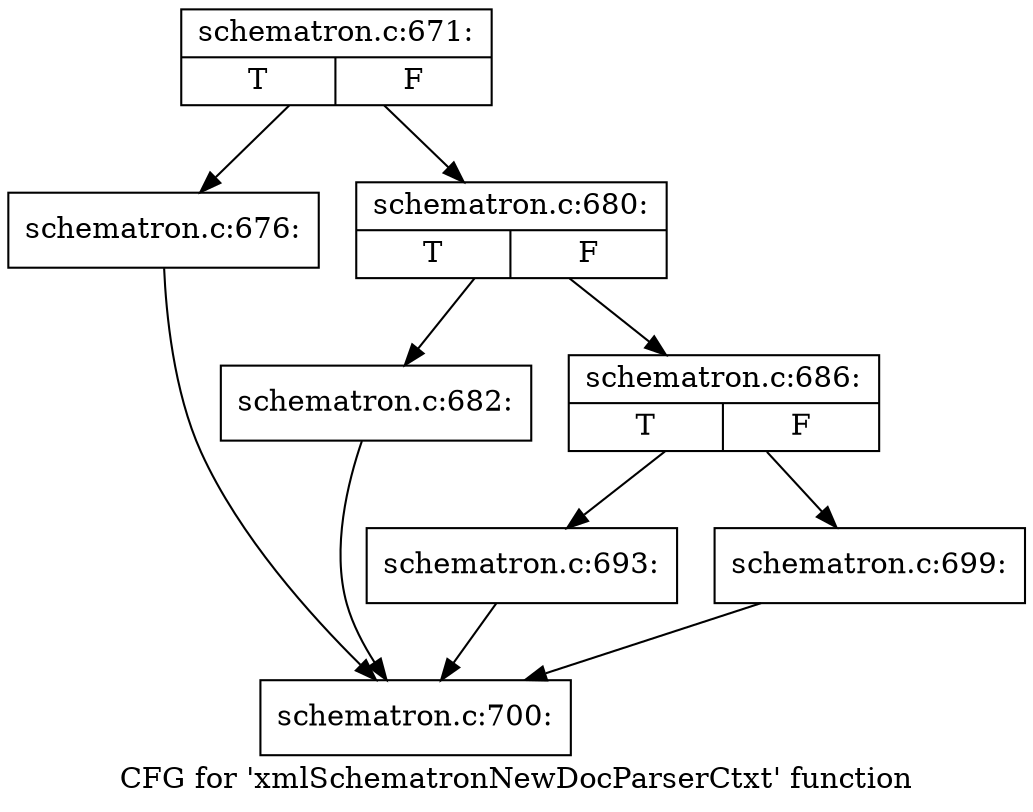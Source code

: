 digraph "CFG for 'xmlSchematronNewDocParserCtxt' function" {
	label="CFG for 'xmlSchematronNewDocParserCtxt' function";

	Node0x4bf5600 [shape=record,label="{schematron.c:671:|{<s0>T|<s1>F}}"];
	Node0x4bf5600 -> Node0x4bee690;
	Node0x4bf5600 -> Node0x4bee6e0;
	Node0x4bee690 [shape=record,label="{schematron.c:676:}"];
	Node0x4bee690 -> Node0x4bf33b0;
	Node0x4bee6e0 [shape=record,label="{schematron.c:680:|{<s0>T|<s1>F}}"];
	Node0x4bee6e0 -> Node0x4bf3fe0;
	Node0x4bee6e0 -> Node0x4bf4030;
	Node0x4bf3fe0 [shape=record,label="{schematron.c:682:}"];
	Node0x4bf3fe0 -> Node0x4bf33b0;
	Node0x4bf4030 [shape=record,label="{schematron.c:686:|{<s0>T|<s1>F}}"];
	Node0x4bf4030 -> Node0x4bf5480;
	Node0x4bf4030 -> Node0x4bf54d0;
	Node0x4bf5480 [shape=record,label="{schematron.c:693:}"];
	Node0x4bf5480 -> Node0x4bf33b0;
	Node0x4bf54d0 [shape=record,label="{schematron.c:699:}"];
	Node0x4bf54d0 -> Node0x4bf33b0;
	Node0x4bf33b0 [shape=record,label="{schematron.c:700:}"];
}
